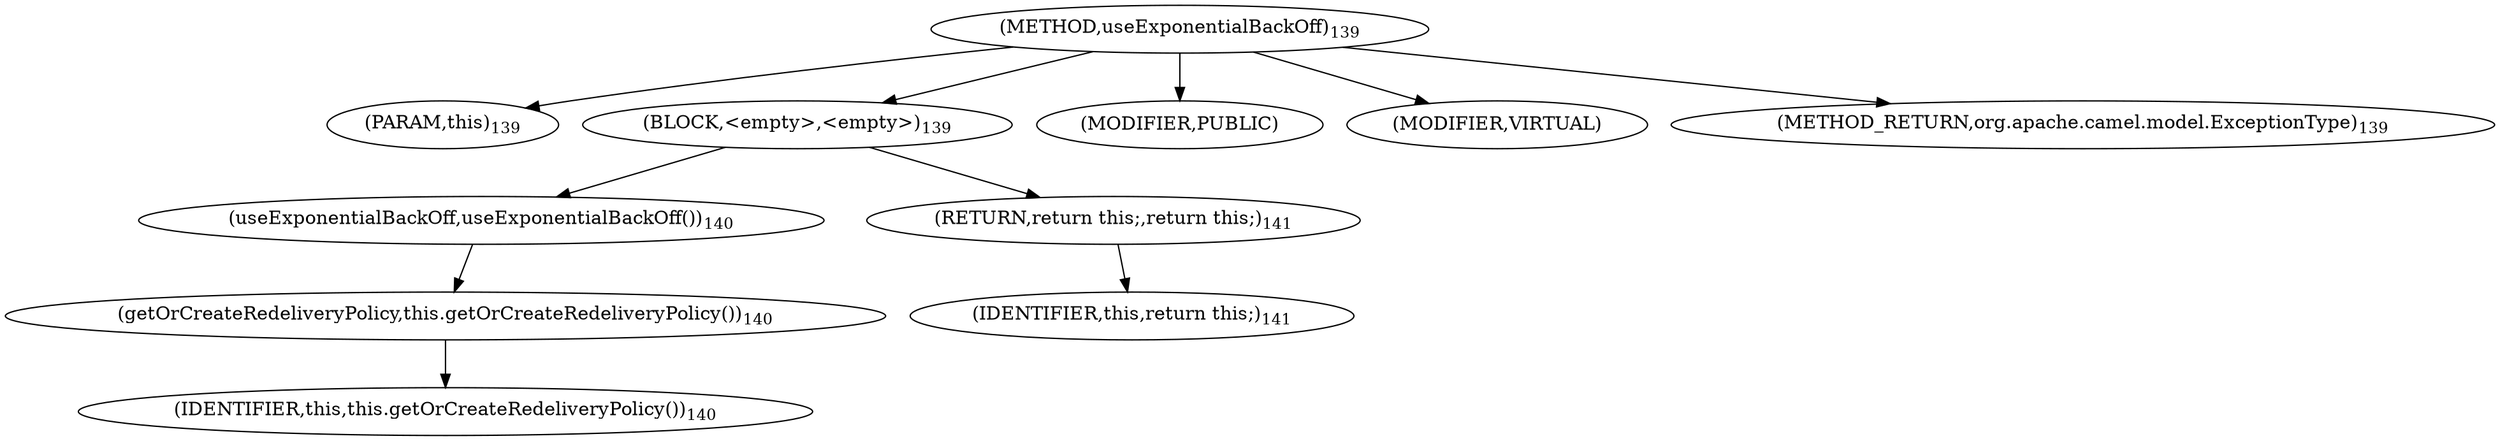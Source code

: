 digraph "useExponentialBackOff" {  
"382" [label = <(METHOD,useExponentialBackOff)<SUB>139</SUB>> ]
"33" [label = <(PARAM,this)<SUB>139</SUB>> ]
"383" [label = <(BLOCK,&lt;empty&gt;,&lt;empty&gt;)<SUB>139</SUB>> ]
"384" [label = <(useExponentialBackOff,useExponentialBackOff())<SUB>140</SUB>> ]
"385" [label = <(getOrCreateRedeliveryPolicy,this.getOrCreateRedeliveryPolicy())<SUB>140</SUB>> ]
"32" [label = <(IDENTIFIER,this,this.getOrCreateRedeliveryPolicy())<SUB>140</SUB>> ]
"386" [label = <(RETURN,return this;,return this;)<SUB>141</SUB>> ]
"34" [label = <(IDENTIFIER,this,return this;)<SUB>141</SUB>> ]
"387" [label = <(MODIFIER,PUBLIC)> ]
"388" [label = <(MODIFIER,VIRTUAL)> ]
"389" [label = <(METHOD_RETURN,org.apache.camel.model.ExceptionType)<SUB>139</SUB>> ]
  "382" -> "33" 
  "382" -> "383" 
  "382" -> "387" 
  "382" -> "388" 
  "382" -> "389" 
  "383" -> "384" 
  "383" -> "386" 
  "384" -> "385" 
  "385" -> "32" 
  "386" -> "34" 
}
